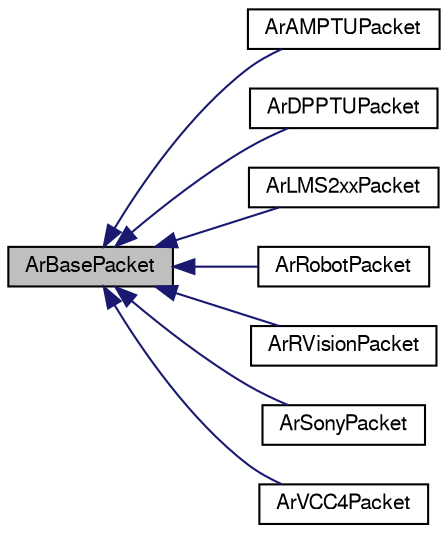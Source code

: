 digraph G
{
  edge [fontname="FreeSans",fontsize=10,labelfontname="FreeSans",labelfontsize=10];
  node [fontname="FreeSans",fontsize=10,shape=record];
  rankdir=LR;
  Node1 [label="ArBasePacket",height=0.2,width=0.4,color="black", fillcolor="grey75", style="filled" fontcolor="black"];
  Node1 -> Node2 [dir=back,color="midnightblue",fontsize=10,style="solid",fontname="FreeSans"];
  Node2 [label="ArAMPTUPacket",height=0.2,width=0.4,color="black", fillcolor="white", style="filled",URL="$classArAMPTUPacket.html",tooltip="A class for for making commands to send to the AMPTU."];
  Node1 -> Node3 [dir=back,color="midnightblue",fontsize=10,style="solid",fontname="FreeSans"];
  Node3 [label="ArDPPTUPacket",height=0.2,width=0.4,color="black", fillcolor="white", style="filled",URL="$classArDPPTUPacket.html",tooltip="A class for for making commands to send to the DPPTU."];
  Node1 -> Node4 [dir=back,color="midnightblue",fontsize=10,style="solid",fontname="FreeSans"];
  Node4 [label="ArLMS2xxPacket",height=0.2,width=0.4,color="black", fillcolor="white", style="filled",URL="$classArLMS2xxPacket.html",tooltip="Represents the packets sent to the LMS2xx as well as those received from it."];
  Node1 -> Node5 [dir=back,color="midnightblue",fontsize=10,style="solid",fontname="FreeSans"];
  Node5 [label="ArRobotPacket",height=0.2,width=0.4,color="black", fillcolor="white", style="filled",URL="$classArRobotPacket.html",tooltip="Represents the packets sent to the robot as well as those received from it."];
  Node1 -> Node6 [dir=back,color="midnightblue",fontsize=10,style="solid",fontname="FreeSans"];
  Node6 [label="ArRVisionPacket",height=0.2,width=0.4,color="black", fillcolor="white", style="filled",URL="$classArRVisionPacket.html",tooltip="A class for for making commands to send to the RVision camera."];
  Node1 -> Node7 [dir=back,color="midnightblue",fontsize=10,style="solid",fontname="FreeSans"];
  Node7 [label="ArSonyPacket",height=0.2,width=0.4,color="black", fillcolor="white", style="filled",URL="$classArSonyPacket.html",tooltip="A class for for making commands to send to the sony."];
  Node1 -> Node8 [dir=back,color="midnightblue",fontsize=10,style="solid",fontname="FreeSans"];
  Node8 [label="ArVCC4Packet",height=0.2,width=0.4,color="black", fillcolor="white", style="filled",URL="$classArVCC4Packet.html",tooltip="Used by ArVCC4 to construct command packets."];
}
